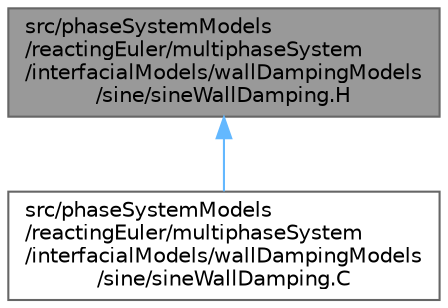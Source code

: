 digraph "src/phaseSystemModels/reactingEuler/multiphaseSystem/interfacialModels/wallDampingModels/sine/sineWallDamping.H"
{
 // LATEX_PDF_SIZE
  bgcolor="transparent";
  edge [fontname=Helvetica,fontsize=10,labelfontname=Helvetica,labelfontsize=10];
  node [fontname=Helvetica,fontsize=10,shape=box,height=0.2,width=0.4];
  Node1 [id="Node000001",label="src/phaseSystemModels\l/reactingEuler/multiphaseSystem\l/interfacialModels/wallDampingModels\l/sine/sineWallDamping.H",height=0.2,width=0.4,color="gray40", fillcolor="grey60", style="filled", fontcolor="black",tooltip=" "];
  Node1 -> Node2 [id="edge1_Node000001_Node000002",dir="back",color="steelblue1",style="solid",tooltip=" "];
  Node2 [id="Node000002",label="src/phaseSystemModels\l/reactingEuler/multiphaseSystem\l/interfacialModels/wallDampingModels\l/sine/sineWallDamping.C",height=0.2,width=0.4,color="grey40", fillcolor="white", style="filled",URL="$sineWallDamping_8C.html",tooltip=" "];
}
